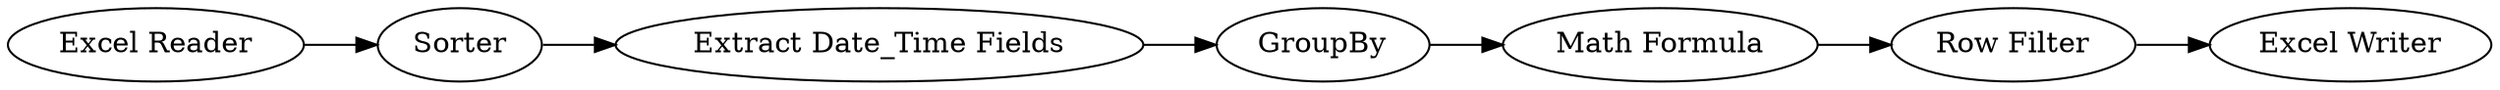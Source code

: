 digraph {
	7 -> 8
	6 -> 4
	4 -> 5
	8 -> 9
	1 -> 6
	5 -> 7
	5 [label=GroupBy]
	1 [label="Excel Reader"]
	7 [label="Math Formula"]
	9 [label="Excel Writer"]
	4 [label="Extract Date_Time Fields"]
	6 [label=Sorter]
	8 [label="Row Filter"]
	rankdir=LR
}
